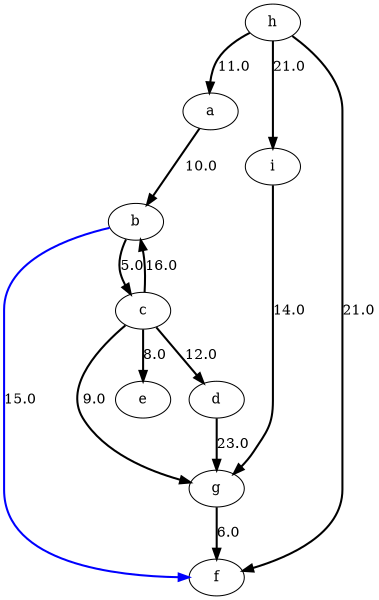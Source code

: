 digraph G {
size ="4,4";
a -> b [style=bold,label="10.0"];
b -> f [style=bold,label="15.0",color=blue];
b -> c [style=bold,label="5.0"];
c -> b [style=bold,label="16.0"];
c -> g [style=bold,label="9.0"];
c -> e [style=bold,label="8.0"];
c -> d [style=bold,label="12.0"];
d -> g [style=bold,label="23.0"];
g -> f [style=bold,label="6.0"];
h -> a [style=bold,label="11.0"];
h -> f [style=bold,label="21.0"];
h -> i [style=bold,label="21.0"];
i -> g [style=bold,label="14.0"];
}